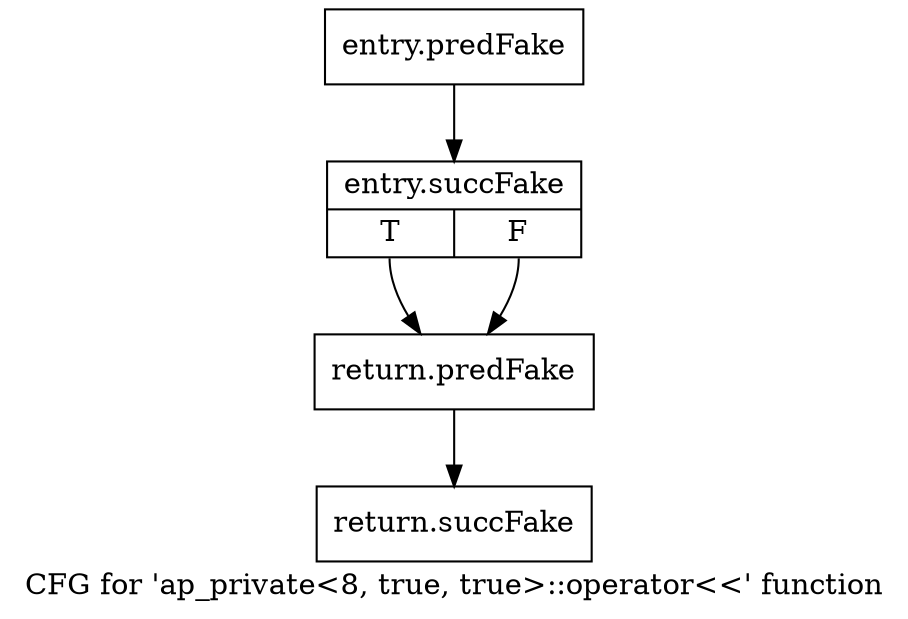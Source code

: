 digraph "CFG for 'ap_private\<8, true, true\>::operator\<\<' function" {
	label="CFG for 'ap_private\<8, true, true\>::operator\<\<' function";

	Node0x3d10510 [shape=record,filename="",linenumber="",label="{entry.predFake}"];
	Node0x3d10510 -> Node0x3e95be0[ callList="" memoryops="" filename="/tools/Xilinx/Vitis_HLS/2022.1/include/etc/ap_private.h" execusionnum="0"];
	Node0x3e95be0 [shape=record,filename="/tools/Xilinx/Vitis_HLS/2022.1/include/etc/ap_private.h",linenumber="2669",label="{entry.succFake|{<s0>T|<s1>F}}"];
	Node0x3e95be0:s0 -> Node0x3d11c20[ callList="" memoryops="" filename="/tools/Xilinx/Vitis_HLS/2022.1/include/etc/ap_private.h" execusionnum="0"];
	Node0x3e95be0:s1 -> Node0x3d11c20[ callList="" memoryops="" filename="/tools/Xilinx/Vitis_HLS/2022.1/include/etc/ap_private.h" execusionnum="0"];
	Node0x3d11c20 [shape=record,filename="/tools/Xilinx/Vitis_HLS/2022.1/include/etc/ap_private.h",linenumber="2669",label="{return.predFake}"];
	Node0x3d11c20 -> Node0x3e95870[ callList="" memoryops="" filename="/tools/Xilinx/Vitis_HLS/2022.1/include/etc/ap_private.h" execusionnum="0"];
	Node0x3e95870 [shape=record,filename="/tools/Xilinx/Vitis_HLS/2022.1/include/etc/ap_private.h",linenumber="2669",label="{return.succFake}"];
}
